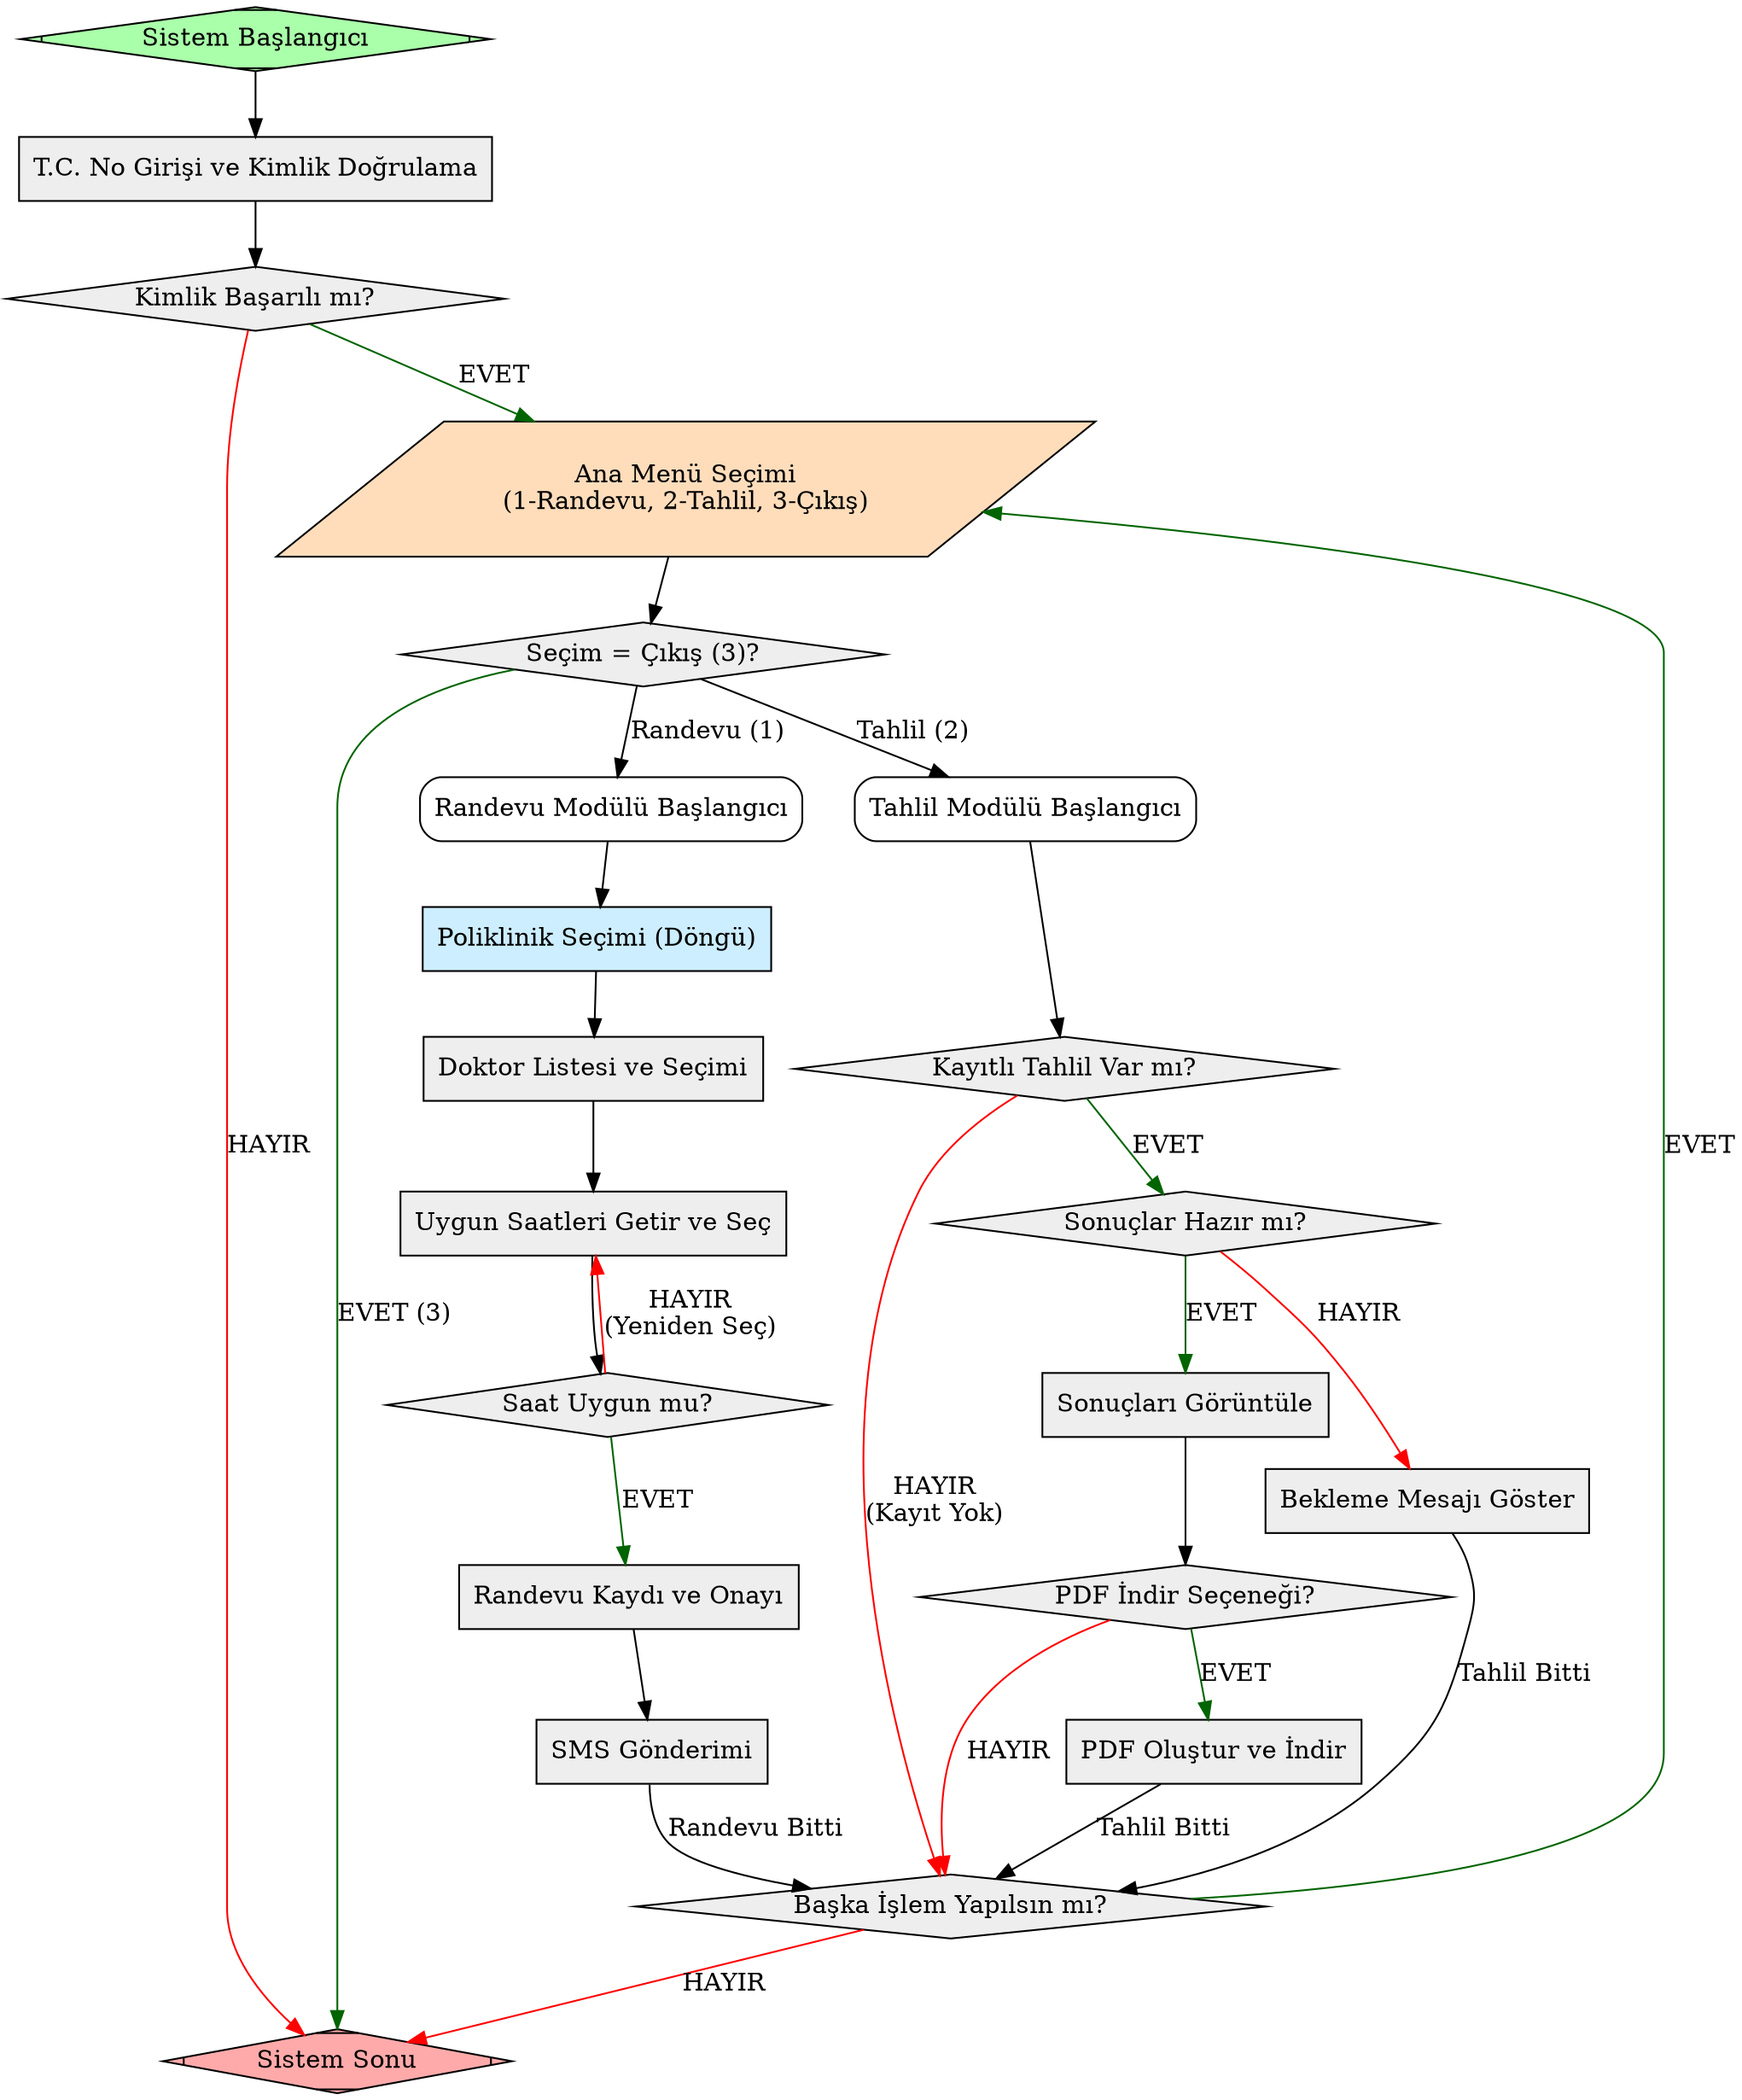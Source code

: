 digraph HastaneBilgiSistemi {
    // Graf ayarları
    rankdir=TB; // Yukarından aşağıya akış
    node [shape=box, style="filled", fillcolor="#EEEEEE"]; // Varsayılan düğüm stili

    // Düğüm Tanımlamaları
    start [shape=Mdiamond, label="Sistem Başlangıcı", fillcolor="#AAFFAA"];
    end [shape=Mdiamond, label="Sistem Sonu", fillcolor="#FFAAAA"];

    // Modül Başlangıç Noktaları
    kimlik_dogrulama [label="T.C. No Girişi ve Kimlik Doğrulama"];
    ana_menu [shape=parallelogram, label="Ana Menü Seçimi\n(1-Randevu, 2-Tahlil, 3-Çıkış)", fillcolor="#FFDDBB"];
    randevu_modulu_baslangic [label="Randevu Modülü Başlangıcı", style=rounded];
    tahlil_modulu_baslangic [label="Tahlil Modülü Başlangıcı", style=rounded];
    
    // Karar Noktaları (Koşullar)
    k_dogrulama [shape=diamond, label="Kimlik Başarılı mı?"];
    k_tekrar_islem [shape=diamond, label="Başka İşlem Yapılsın mı?"];
    k_cikis [shape=diamond, label="Seçim = Çıkış (3)?"];

    // --- Randevu Modülü Adımları ve Kararlar ---
    r_poliklinik_sec [label="Poliklinik Seçimi (Döngü)", fillcolor="#CCEEFF"];
    r_doktor_sec [label="Doktor Listesi ve Seçimi"];
    r_saatleri_goster [label="Uygun Saatleri Getir ve Seç"];
    k_saat_uygun [shape=diamond, label="Saat Uygun mu?"];
    r_randevu_kaydet [label="Randevu Kaydı ve Onayı"];
    r_sms_gonder [label="SMS Gönderimi"];

    // --- Tahlil Modülü Adımları ve Kararlar ---
    k_tahlil_var [shape=diamond, label="Kayıtlı Tahlil Var mı?"];
    k_sonuc_hazir [shape=diamond, label="Sonuçlar Hazır mı?"];
    t_sonuc_goster [label="Sonuçları Görüntüle"];
    t_bekleme_mesaj [label="Bekleme Mesajı Göster"];
    k_pdf_indir [shape=diamond, label="PDF İndir Seçeneği?"];
    t_pdf_olustur [label="PDF Oluştur ve İndir"];

    // ----------------------------------------------------------------------------------
    // Akış Bağlantıları (Edge Definitions)
    // ----------------------------------------------------------------------------------

    // 1. Başlangıç ve Kimlik Doğrulama Akışı
    start -> kimlik_dogrulama;
    kimlik_dogrulama -> k_dogrulama;
    k_dogrulama -> end [label="HAYIR", color=red];
    k_dogrulama -> ana_menu [label="EVET", color=darkgreen];

    // 2. Ana Menü Döngüsü ve Seçimler
    ana_menu -> k_cikis;
    k_cikis -> end [label="EVET (3)", color=darkgreen];

    // Randevu Yönlendirmesi
    k_cikis -> randevu_modulu_baslangic [label="Randevu (1)"];
    randevu_modulu_baslangic -> r_poliklinik_sec;

    // Tahlil Yönlendirmesi
    k_cikis -> tahlil_modulu_baslangic [label="Tahlil (2)"];
    tahlil_modulu_baslangic -> k_tahlil_var;

    // İşlem Sonrası Döngü Kontrolü (Randevu ve Tahlil modüllerinin sonu)
    r_sms_gonder -> k_tekrar_islem [label="Randevu Bitti"];
    t_pdf_olustur -> k_tekrar_islem [label="Tahlil Bitti"];
    t_bekleme_mesaj -> k_tekrar_islem [label="Tahlil Bitti"];
    k_tahlil_var -> k_tekrar_islem [label="HAYIR\n(Kayıt Yok)", color=red];

    // Tekrar İşlem Kararı
    k_tekrar_islem -> ana_menu [label="EVET", color=darkgreen];
    k_tekrar_islem -> end [label="HAYIR", color=red];

    // ----------------------------------------------------------------------------------
    // Modül İçi Akışlar
    // ----------------------------------------------------------------------------------

    // A. Randevu Modülü Akışları
    r_poliklinik_sec -> r_doktor_sec;
    r_doktor_sec -> r_saatleri_goster;
    r_saatleri_goster -> k_saat_uygun;
    
    k_saat_uygun -> r_randevu_kaydet [label="EVET", color=darkgreen];
    k_saat_uygun -> r_saatleri_goster [label="HAYIR\n(Yeniden Seç)", color=red]; // Saat Seçim Döngüsü
    
    r_randevu_kaydet -> r_sms_gonder;
    // (Başarısız randevu kaydı durumunda hata mesajı ve tekrar deneme de eklenebilir,
    // ancak akışı basitleştirmek için ana döngüye yönlendirildi.)

    // B. Tahlil Modülü Akışları
    k_tahlil_var -> k_sonuc_hazir [label="EVET", color=darkgreen];

    k_sonuc_hazir -> t_sonuc_goster [label="EVET", color=darkgreen];
    k_sonuc_hazir -> t_bekleme_mesaj [label="HAYIR", color=red];

    t_sonuc_goster -> k_pdf_indir;
    k_pdf_indir -> t_pdf_olustur [label="EVET", color=darkgreen];
    k_pdf_indir -> k_tekrar_islem [label="HAYIR", color=red];

    // Düğümler Arasındaki Mantıksal Gruplamayı Geliştirmek İçin Görünmez Bağlantılar
    {rank=same; tahlil_modulu_baslangic; randevu_modulu_baslangic;}
}
